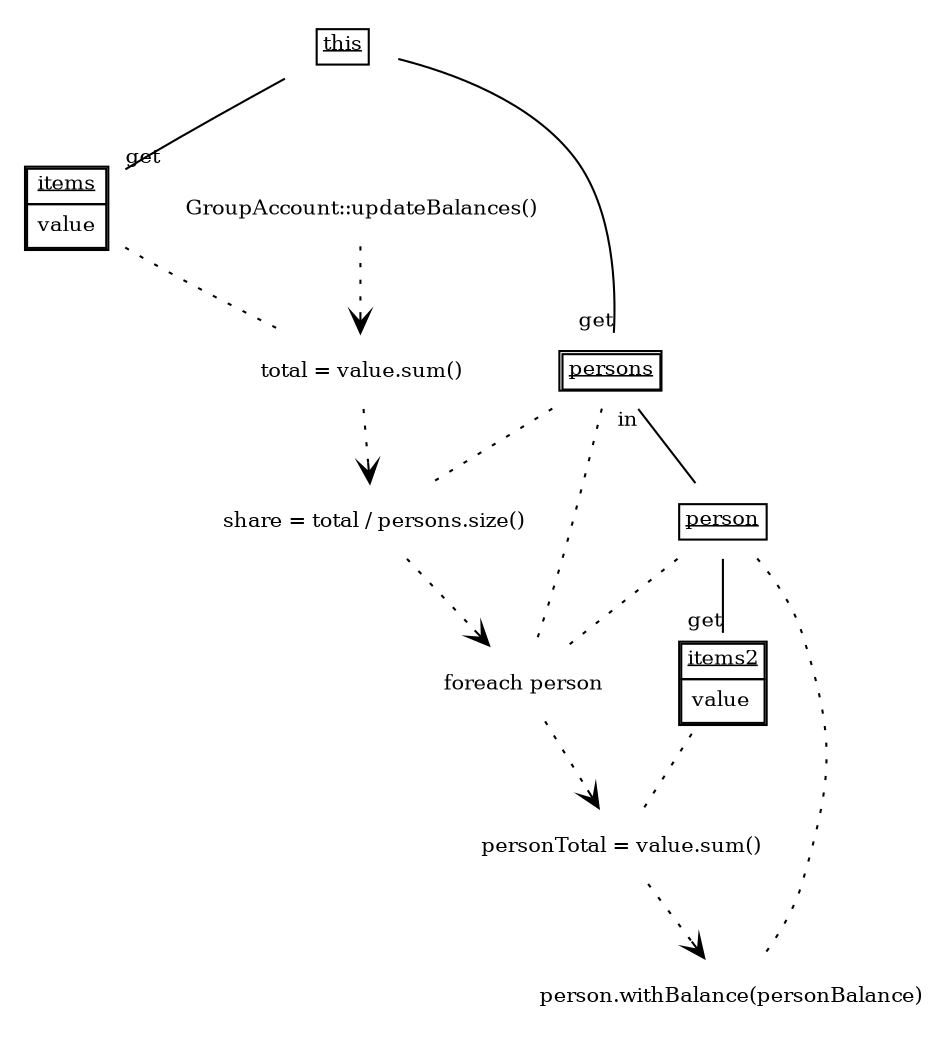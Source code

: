 
 digraph TrafoOpDiagram {
    node [shape = none, fontsize = 10]; 
    edge [fontsize = 10];
    
    
    this [label=<<table border='0' cellborder='1' cellspacing='0'> <tr> <td><u>this</u></td> </tr>  </table>>];
    items [label=<<table border='1' cellborder='1' cellspacing='0'> <tr> <td><u>items</u></td> </tr> <tr><td><table border='0' cellborder='0' cellspacing='0'> <tr><td align='left'>value</td></tr> </table></td></tr> </table>>];
    persons [label=<<table border='1' cellborder='1' cellspacing='0'> <tr> <td><u>persons</u></td> </tr>  </table>>];
    person [label=<<table border='0' cellborder='1' cellspacing='0'> <tr> <td><u>person</u></td> </tr>  </table>>];
    items2 [label=<<table border='1' cellborder='1' cellspacing='0'> <tr> <td><u>items2</u></td> </tr> <tr><td><table border='0' cellborder='0' cellspacing='0'> <tr><td align='left'>value</td></tr> </table></td></tr> </table>>];
    
    
    GroupAccountupdateBalances [label=<<table border='0' cellborder='0' cellspacing='0'><tr><td>GroupAccount::updateBalances()</td></tr></table>>];
    totalvaluesum [label=<<table border='0' cellborder='0' cellspacing='0'><tr><td>total = value.sum()</td></tr></table>>];
    sharetotalpersonssize [label=<<table border='0' cellborder='0' cellspacing='0'><tr><td>share = total / persons.size()</td></tr></table>>];
    foreachperson [label=<<table border='0' cellborder='0' cellspacing='0'><tr><td>foreach person</td></tr></table>>];
    personTotalvaluesum [label=<<table border='0' cellborder='0' cellspacing='0'><tr><td>personTotal = value.sum()</td></tr></table>>];
    personwithBalancepersonBalance [label=<<table border='0' cellborder='0' cellspacing='0'><tr><td>person.withBalance(personBalance)</td></tr></table>>];
    
    
    this -> items [headlabel = "get" taillabel = "" arrowhead = "none" ];
    this -> persons [headlabel = "get" taillabel = "" arrowhead = "none" ];
    persons -> person [headlabel = "" taillabel = "in" arrowhead = "none" ];
    person -> items2 [headlabel = "get" taillabel = "" arrowhead = "none" ];
    GroupAccountupdateBalances -> totalvaluesum [style = "dotted", arrowhead = "vee"];
    totalvaluesum -> sharetotalpersonssize [style = "dotted", arrowhead = "vee"];
    items -> totalvaluesum [style = "dotted" arrowhead = "none"];
    sharetotalpersonssize -> foreachperson [style = "dotted", arrowhead = "vee"];
    persons -> sharetotalpersonssize [style = "dotted" arrowhead = "none"];
    foreachperson -> personTotalvaluesum [style = "dotted", arrowhead = "vee"];
    person -> foreachperson [style = "dotted" arrowhead = "none"];
    persons -> foreachperson [style = "dotted" arrowhead = "none"];
    personTotalvaluesum -> personwithBalancepersonBalance [style = "dotted", arrowhead = "vee"];
    items2 -> personTotalvaluesum [style = "dotted" arrowhead = "none"];
    person -> personwithBalancepersonBalance [style = "dotted" arrowhead = "none"];
}
